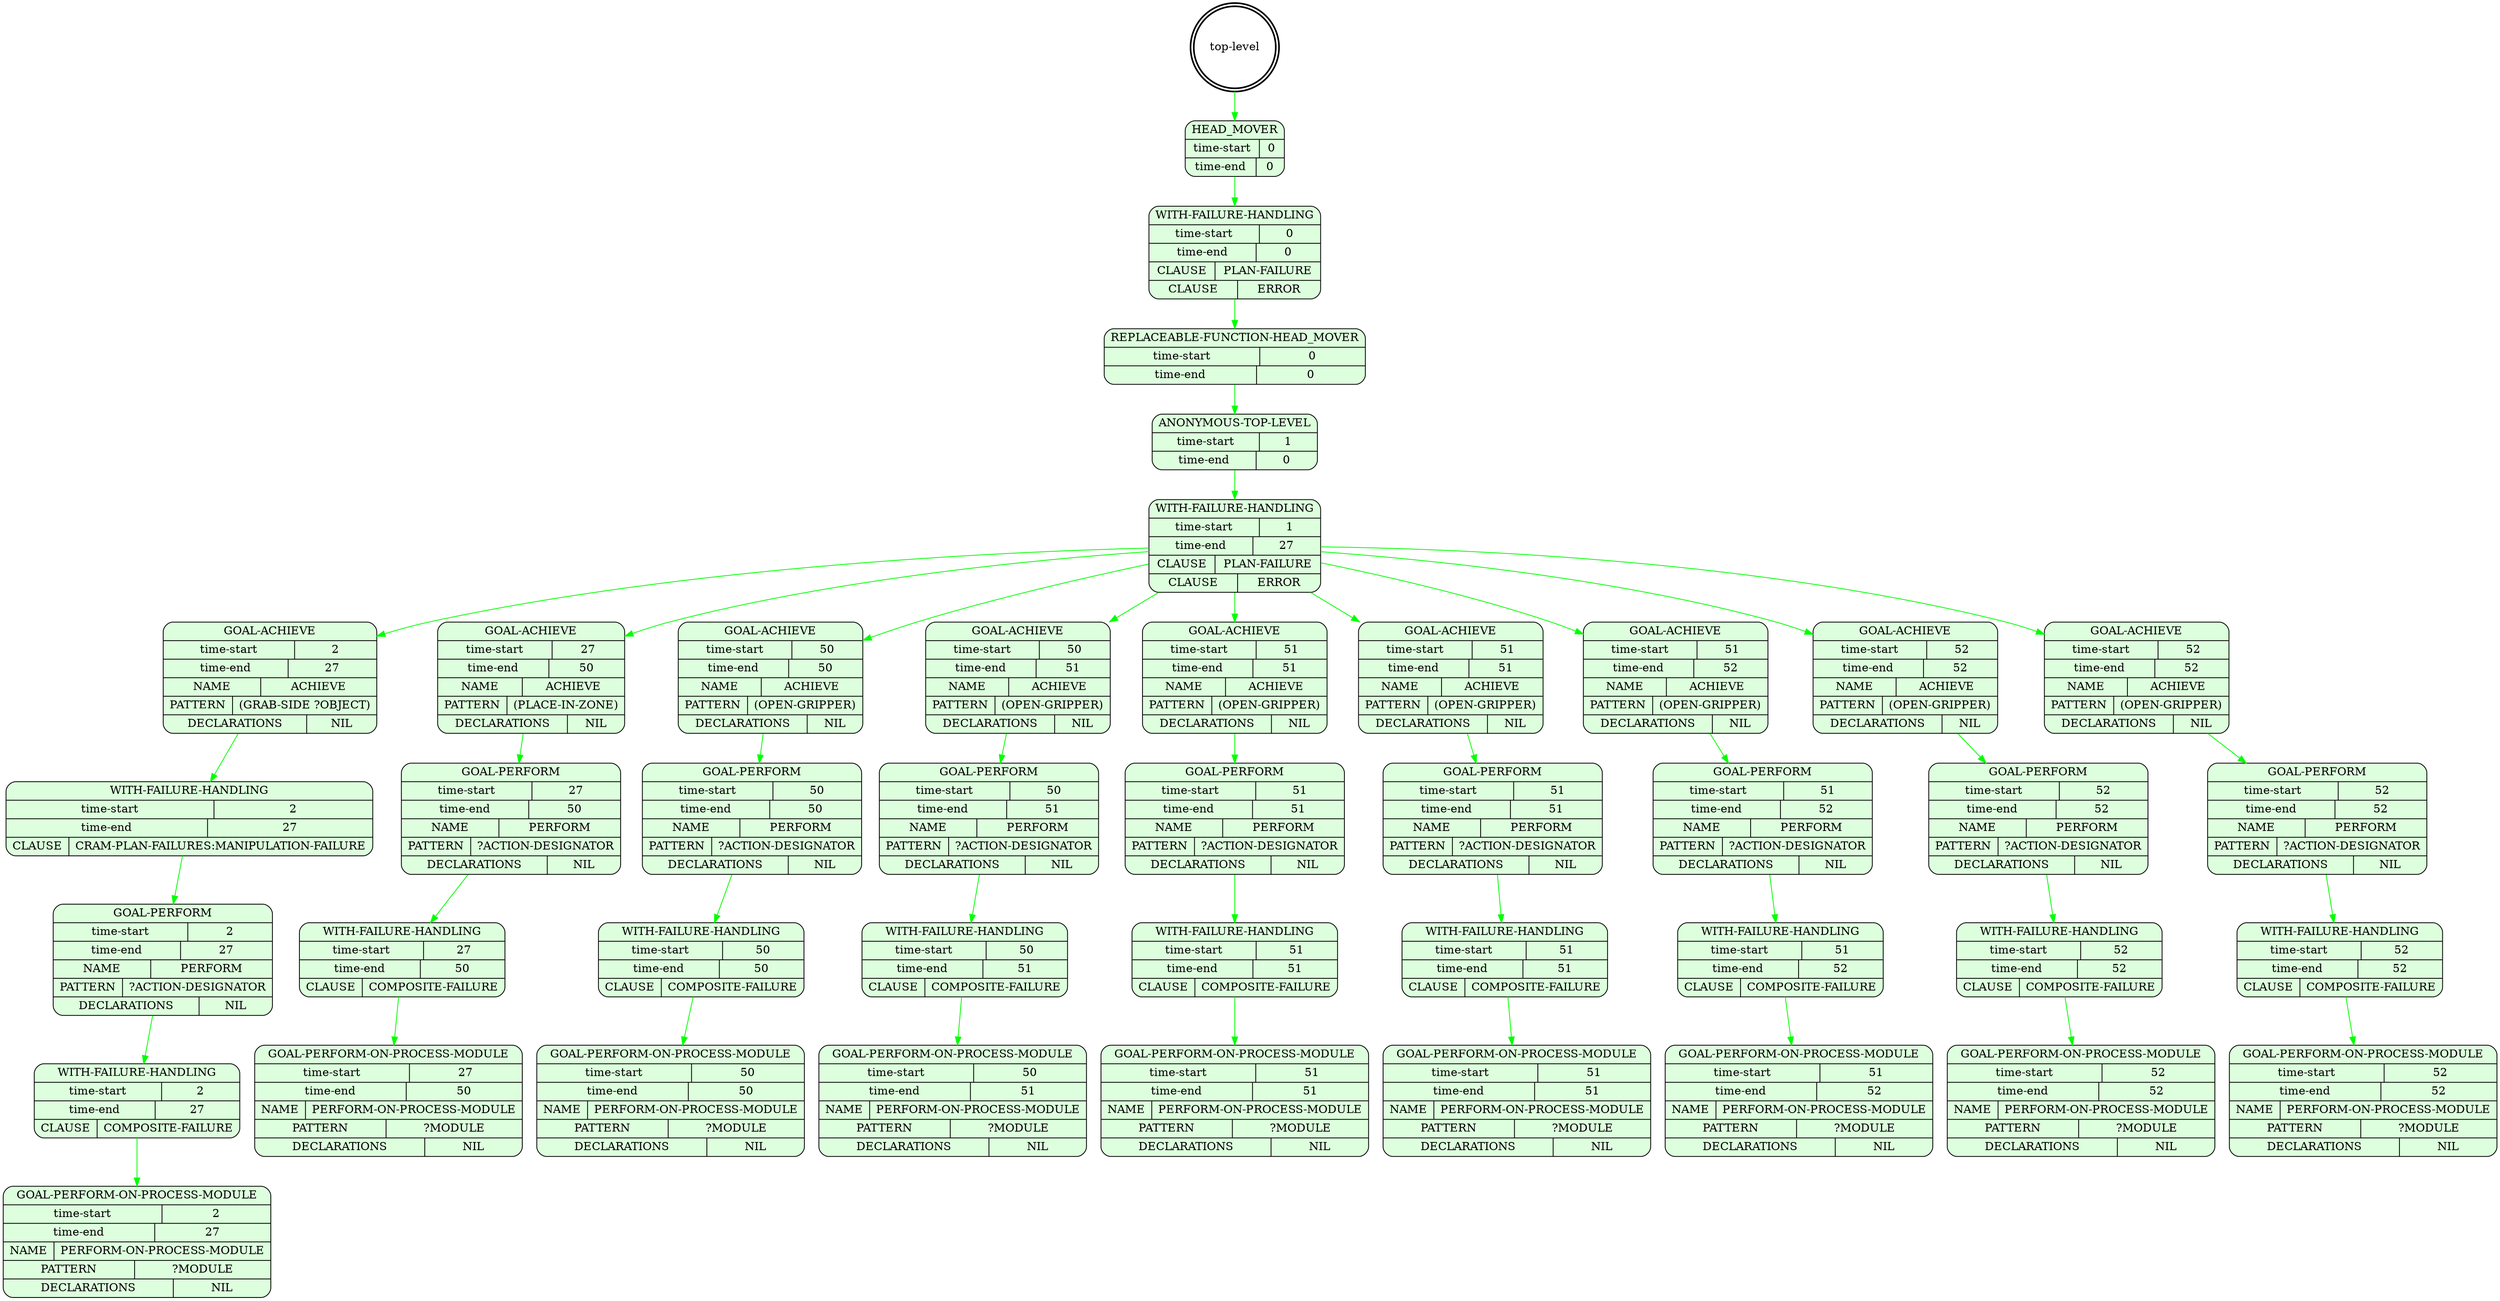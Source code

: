 digraph plangraph_NxEMSV8O3y8ssfYu {
  node_VBWIz1YixnhJe4Rl [shape=doublecircle, style=bold, label="top-level"];

  node_kxoperhZ5JkvBvyO [shape=Mrecord, style=filled, fillcolor="#ddffdd", label="{HEAD_MOVER|{time-start | 0}|{time-end | 0}}"];
  edge [color="green", label=""];
  node_VBWIz1YixnhJe4Rl -> node_kxoperhZ5JkvBvyO;

  node_Ga4oNgNEAdwHInco [shape=Mrecord, style=filled, fillcolor="#ddffdd", label="{WITH-FAILURE-HANDLING|{time-start | 0}|{time-end | 0}|{CLAUSE | PLAN-FAILURE}|{CLAUSE | ERROR}}"];
  edge [color="green", label=""];
  node_kxoperhZ5JkvBvyO -> node_Ga4oNgNEAdwHInco;

  node_TBGoya7FRKJyd5OS [shape=Mrecord, style=filled, fillcolor="#ddffdd", label="{REPLACEABLE-FUNCTION-HEAD_MOVER|{time-start | 0}|{time-end | 0}}"];
  edge [color="green", label=""];
  node_Ga4oNgNEAdwHInco -> node_TBGoya7FRKJyd5OS;

  node_4Z1jpYTKFT0iqnZQ [shape=Mrecord, style=filled, fillcolor="#ddffdd", label="{ANONYMOUS-TOP-LEVEL|{time-start | 1}|{time-end | 0}}"];
  edge [color="green", label=""];
  node_TBGoya7FRKJyd5OS -> node_4Z1jpYTKFT0iqnZQ;

  node_uY0F1IrZtMqKIXRM [shape=Mrecord, style=filled, fillcolor="#ddffdd", label="{WITH-FAILURE-HANDLING|{time-start | 1}|{time-end | 27}|{CLAUSE | PLAN-FAILURE}|{CLAUSE | ERROR}}"];
  edge [color="green", label=""];
  node_4Z1jpYTKFT0iqnZQ -> node_uY0F1IrZtMqKIXRM;

  node_9qZlOjEneiaf27xh [shape=Mrecord, style=filled, fillcolor="#ddffdd", label="{GOAL-ACHIEVE|{time-start | 2}|{time-end | 27}|{NAME | ACHIEVE}|{PATTERN | (GRAB-SIDE ?OBJECT)}|{DECLARATIONS | NIL}}"];
  edge [color="green", label=""];
  node_uY0F1IrZtMqKIXRM -> node_9qZlOjEneiaf27xh;

  node_PlJYd5SuE0MpC7tV [shape=Mrecord, style=filled, fillcolor="#ddffdd", label="{WITH-FAILURE-HANDLING|{time-start | 2}|{time-end | 27}|{CLAUSE | CRAM-PLAN-FAILURES:MANIPULATION-FAILURE}}"];
  edge [color="green", label=""];
  node_9qZlOjEneiaf27xh -> node_PlJYd5SuE0MpC7tV;

  node_e8FFA1HTkAXkwotl [shape=Mrecord, style=filled, fillcolor="#ddffdd", label="{GOAL-PERFORM|{time-start | 2}|{time-end | 27}|{NAME | PERFORM}|{PATTERN | ?ACTION-DESIGNATOR}|{DECLARATIONS | NIL}}"];
  edge [color="green", label=""];
  node_PlJYd5SuE0MpC7tV -> node_e8FFA1HTkAXkwotl;

  node_IBycr5Zd1pQTCTm0 [shape=Mrecord, style=filled, fillcolor="#ddffdd", label="{WITH-FAILURE-HANDLING|{time-start | 2}|{time-end | 27}|{CLAUSE | COMPOSITE-FAILURE}}"];
  edge [color="green", label=""];
  node_e8FFA1HTkAXkwotl -> node_IBycr5Zd1pQTCTm0;

  node_fR6AbbzF5EAkHUjV [shape=Mrecord, style=filled, fillcolor="#ddffdd", label="{GOAL-PERFORM-ON-PROCESS-MODULE|{time-start | 2}|{time-end | 27}|{NAME | PERFORM-ON-PROCESS-MODULE}|{PATTERN | ?MODULE}|{DECLARATIONS | NIL}}"];
  edge [color="green", label=""];
  node_IBycr5Zd1pQTCTm0 -> node_fR6AbbzF5EAkHUjV;

  node_pTuZDmP0uwbJGEZs [shape=Mrecord, style=filled, fillcolor="#ddffdd", label="{GOAL-ACHIEVE|{time-start | 27}|{time-end | 50}|{NAME | ACHIEVE}|{PATTERN | (PLACE-IN-ZONE)}|{DECLARATIONS | NIL}}"];
  edge [color="green", label=""];
  node_uY0F1IrZtMqKIXRM -> node_pTuZDmP0uwbJGEZs;

  node_4aYZ7lvOycX5raUS [shape=Mrecord, style=filled, fillcolor="#ddffdd", label="{GOAL-PERFORM|{time-start | 27}|{time-end | 50}|{NAME | PERFORM}|{PATTERN | ?ACTION-DESIGNATOR}|{DECLARATIONS | NIL}}"];
  edge [color="green", label=""];
  node_pTuZDmP0uwbJGEZs -> node_4aYZ7lvOycX5raUS;

  node_EP1C4RVSYIqM8pd2 [shape=Mrecord, style=filled, fillcolor="#ddffdd", label="{WITH-FAILURE-HANDLING|{time-start | 27}|{time-end | 50}|{CLAUSE | COMPOSITE-FAILURE}}"];
  edge [color="green", label=""];
  node_4aYZ7lvOycX5raUS -> node_EP1C4RVSYIqM8pd2;

  node_5JFN3Aj9mbPFCTs4 [shape=Mrecord, style=filled, fillcolor="#ddffdd", label="{GOAL-PERFORM-ON-PROCESS-MODULE|{time-start | 27}|{time-end | 50}|{NAME | PERFORM-ON-PROCESS-MODULE}|{PATTERN | ?MODULE}|{DECLARATIONS | NIL}}"];
  edge [color="green", label=""];
  node_EP1C4RVSYIqM8pd2 -> node_5JFN3Aj9mbPFCTs4;

  node_lf8bkRzKsNqFlY5L [shape=Mrecord, style=filled, fillcolor="#ddffdd", label="{GOAL-ACHIEVE|{time-start | 50}|{time-end | 50}|{NAME | ACHIEVE}|{PATTERN | (OPEN-GRIPPER)}|{DECLARATIONS | NIL}}"];
  edge [color="green", label=""];
  node_uY0F1IrZtMqKIXRM -> node_lf8bkRzKsNqFlY5L;

  node_0t98Wn8LmZirQVvt [shape=Mrecord, style=filled, fillcolor="#ddffdd", label="{GOAL-PERFORM|{time-start | 50}|{time-end | 50}|{NAME | PERFORM}|{PATTERN | ?ACTION-DESIGNATOR}|{DECLARATIONS | NIL}}"];
  edge [color="green", label=""];
  node_lf8bkRzKsNqFlY5L -> node_0t98Wn8LmZirQVvt;

  node_vrwBoJYALkI3Ibkp [shape=Mrecord, style=filled, fillcolor="#ddffdd", label="{WITH-FAILURE-HANDLING|{time-start | 50}|{time-end | 50}|{CLAUSE | COMPOSITE-FAILURE}}"];
  edge [color="green", label=""];
  node_0t98Wn8LmZirQVvt -> node_vrwBoJYALkI3Ibkp;

  node_GhzXRtJJKXoWBgDE [shape=Mrecord, style=filled, fillcolor="#ddffdd", label="{GOAL-PERFORM-ON-PROCESS-MODULE|{time-start | 50}|{time-end | 50}|{NAME | PERFORM-ON-PROCESS-MODULE}|{PATTERN | ?MODULE}|{DECLARATIONS | NIL}}"];
  edge [color="green", label=""];
  node_vrwBoJYALkI3Ibkp -> node_GhzXRtJJKXoWBgDE;

  node_nQeB58i5xFaVaDEQ [shape=Mrecord, style=filled, fillcolor="#ddffdd", label="{GOAL-ACHIEVE|{time-start | 50}|{time-end | 51}|{NAME | ACHIEVE}|{PATTERN | (OPEN-GRIPPER)}|{DECLARATIONS | NIL}}"];
  edge [color="green", label=""];
  node_uY0F1IrZtMqKIXRM -> node_nQeB58i5xFaVaDEQ;

  node_kZdpKrGAwXKwEQmS [shape=Mrecord, style=filled, fillcolor="#ddffdd", label="{GOAL-PERFORM|{time-start | 50}|{time-end | 51}|{NAME | PERFORM}|{PATTERN | ?ACTION-DESIGNATOR}|{DECLARATIONS | NIL}}"];
  edge [color="green", label=""];
  node_nQeB58i5xFaVaDEQ -> node_kZdpKrGAwXKwEQmS;

  node_2hUE5zpy9LCgc4KQ [shape=Mrecord, style=filled, fillcolor="#ddffdd", label="{WITH-FAILURE-HANDLING|{time-start | 50}|{time-end | 51}|{CLAUSE | COMPOSITE-FAILURE}}"];
  edge [color="green", label=""];
  node_kZdpKrGAwXKwEQmS -> node_2hUE5zpy9LCgc4KQ;

  node_AcixvnJd857lZFSk [shape=Mrecord, style=filled, fillcolor="#ddffdd", label="{GOAL-PERFORM-ON-PROCESS-MODULE|{time-start | 50}|{time-end | 51}|{NAME | PERFORM-ON-PROCESS-MODULE}|{PATTERN | ?MODULE}|{DECLARATIONS | NIL}}"];
  edge [color="green", label=""];
  node_2hUE5zpy9LCgc4KQ -> node_AcixvnJd857lZFSk;

  node_8TzuLWK5EB6KYb1K [shape=Mrecord, style=filled, fillcolor="#ddffdd", label="{GOAL-ACHIEVE|{time-start | 51}|{time-end | 51}|{NAME | ACHIEVE}|{PATTERN | (OPEN-GRIPPER)}|{DECLARATIONS | NIL}}"];
  edge [color="green", label=""];
  node_uY0F1IrZtMqKIXRM -> node_8TzuLWK5EB6KYb1K;

  node_BhBDYpJ7onNf9n9c [shape=Mrecord, style=filled, fillcolor="#ddffdd", label="{GOAL-PERFORM|{time-start | 51}|{time-end | 51}|{NAME | PERFORM}|{PATTERN | ?ACTION-DESIGNATOR}|{DECLARATIONS | NIL}}"];
  edge [color="green", label=""];
  node_8TzuLWK5EB6KYb1K -> node_BhBDYpJ7onNf9n9c;

  node_7fCLMNch3aslYt99 [shape=Mrecord, style=filled, fillcolor="#ddffdd", label="{WITH-FAILURE-HANDLING|{time-start | 51}|{time-end | 51}|{CLAUSE | COMPOSITE-FAILURE}}"];
  edge [color="green", label=""];
  node_BhBDYpJ7onNf9n9c -> node_7fCLMNch3aslYt99;

  node_cDynyqv5Bne1dTZB [shape=Mrecord, style=filled, fillcolor="#ddffdd", label="{GOAL-PERFORM-ON-PROCESS-MODULE|{time-start | 51}|{time-end | 51}|{NAME | PERFORM-ON-PROCESS-MODULE}|{PATTERN | ?MODULE}|{DECLARATIONS | NIL}}"];
  edge [color="green", label=""];
  node_7fCLMNch3aslYt99 -> node_cDynyqv5Bne1dTZB;

  node_cH77BILST05gZzCa [shape=Mrecord, style=filled, fillcolor="#ddffdd", label="{GOAL-ACHIEVE|{time-start | 51}|{time-end | 51}|{NAME | ACHIEVE}|{PATTERN | (OPEN-GRIPPER)}|{DECLARATIONS | NIL}}"];
  edge [color="green", label=""];
  node_uY0F1IrZtMqKIXRM -> node_cH77BILST05gZzCa;

  node_yPAjJNh5FbldzaLR [shape=Mrecord, style=filled, fillcolor="#ddffdd", label="{GOAL-PERFORM|{time-start | 51}|{time-end | 51}|{NAME | PERFORM}|{PATTERN | ?ACTION-DESIGNATOR}|{DECLARATIONS | NIL}}"];
  edge [color="green", label=""];
  node_cH77BILST05gZzCa -> node_yPAjJNh5FbldzaLR;

  node_GMnR2XvOPtaG2VBb [shape=Mrecord, style=filled, fillcolor="#ddffdd", label="{WITH-FAILURE-HANDLING|{time-start | 51}|{time-end | 51}|{CLAUSE | COMPOSITE-FAILURE}}"];
  edge [color="green", label=""];
  node_yPAjJNh5FbldzaLR -> node_GMnR2XvOPtaG2VBb;

  node_xRQzeWXDcJ9FSBvd [shape=Mrecord, style=filled, fillcolor="#ddffdd", label="{GOAL-PERFORM-ON-PROCESS-MODULE|{time-start | 51}|{time-end | 51}|{NAME | PERFORM-ON-PROCESS-MODULE}|{PATTERN | ?MODULE}|{DECLARATIONS | NIL}}"];
  edge [color="green", label=""];
  node_GMnR2XvOPtaG2VBb -> node_xRQzeWXDcJ9FSBvd;

  node_bHqJrWt1Pekevfms [shape=Mrecord, style=filled, fillcolor="#ddffdd", label="{GOAL-ACHIEVE|{time-start | 51}|{time-end | 52}|{NAME | ACHIEVE}|{PATTERN | (OPEN-GRIPPER)}|{DECLARATIONS | NIL}}"];
  edge [color="green", label=""];
  node_uY0F1IrZtMqKIXRM -> node_bHqJrWt1Pekevfms;

  node_gyAFW1YQGhZ32pbj [shape=Mrecord, style=filled, fillcolor="#ddffdd", label="{GOAL-PERFORM|{time-start | 51}|{time-end | 52}|{NAME | PERFORM}|{PATTERN | ?ACTION-DESIGNATOR}|{DECLARATIONS | NIL}}"];
  edge [color="green", label=""];
  node_bHqJrWt1Pekevfms -> node_gyAFW1YQGhZ32pbj;

  node_ZymhxbNdPSzuGt3q [shape=Mrecord, style=filled, fillcolor="#ddffdd", label="{WITH-FAILURE-HANDLING|{time-start | 51}|{time-end | 52}|{CLAUSE | COMPOSITE-FAILURE}}"];
  edge [color="green", label=""];
  node_gyAFW1YQGhZ32pbj -> node_ZymhxbNdPSzuGt3q;

  node_Vh6FkuNMqhN8BEF5 [shape=Mrecord, style=filled, fillcolor="#ddffdd", label="{GOAL-PERFORM-ON-PROCESS-MODULE|{time-start | 51}|{time-end | 52}|{NAME | PERFORM-ON-PROCESS-MODULE}|{PATTERN | ?MODULE}|{DECLARATIONS | NIL}}"];
  edge [color="green", label=""];
  node_ZymhxbNdPSzuGt3q -> node_Vh6FkuNMqhN8BEF5;

  node_gToPAxhv5sRd2Cm0 [shape=Mrecord, style=filled, fillcolor="#ddffdd", label="{GOAL-ACHIEVE|{time-start | 52}|{time-end | 52}|{NAME | ACHIEVE}|{PATTERN | (OPEN-GRIPPER)}|{DECLARATIONS | NIL}}"];
  edge [color="green", label=""];
  node_uY0F1IrZtMqKIXRM -> node_gToPAxhv5sRd2Cm0;

  node_CTXd32kezsdNEN1X [shape=Mrecord, style=filled, fillcolor="#ddffdd", label="{GOAL-PERFORM|{time-start | 52}|{time-end | 52}|{NAME | PERFORM}|{PATTERN | ?ACTION-DESIGNATOR}|{DECLARATIONS | NIL}}"];
  edge [color="green", label=""];
  node_gToPAxhv5sRd2Cm0 -> node_CTXd32kezsdNEN1X;

  node_1ZdFTj7JMPoTYF60 [shape=Mrecord, style=filled, fillcolor="#ddffdd", label="{WITH-FAILURE-HANDLING|{time-start | 52}|{time-end | 52}|{CLAUSE | COMPOSITE-FAILURE}}"];
  edge [color="green", label=""];
  node_CTXd32kezsdNEN1X -> node_1ZdFTj7JMPoTYF60;

  node_7DPn3iTw04aWfbaw [shape=Mrecord, style=filled, fillcolor="#ddffdd", label="{GOAL-PERFORM-ON-PROCESS-MODULE|{time-start | 52}|{time-end | 52}|{NAME | PERFORM-ON-PROCESS-MODULE}|{PATTERN | ?MODULE}|{DECLARATIONS | NIL}}"];
  edge [color="green", label=""];
  node_1ZdFTj7JMPoTYF60 -> node_7DPn3iTw04aWfbaw;

  node_9GcksJRLLWsRgIVN [shape=Mrecord, style=filled, fillcolor="#ddffdd", label="{GOAL-ACHIEVE|{time-start | 52}|{time-end | 52}|{NAME | ACHIEVE}|{PATTERN | (OPEN-GRIPPER)}|{DECLARATIONS | NIL}}"];
  edge [color="green", label=""];
  node_uY0F1IrZtMqKIXRM -> node_9GcksJRLLWsRgIVN;

  node_jLWjXnf0TMJSec6Q [shape=Mrecord, style=filled, fillcolor="#ddffdd", label="{GOAL-PERFORM|{time-start | 52}|{time-end | 52}|{NAME | PERFORM}|{PATTERN | ?ACTION-DESIGNATOR}|{DECLARATIONS | NIL}}"];
  edge [color="green", label=""];
  node_9GcksJRLLWsRgIVN -> node_jLWjXnf0TMJSec6Q;

  node_Mmty9cWwy8TsceYL [shape=Mrecord, style=filled, fillcolor="#ddffdd", label="{WITH-FAILURE-HANDLING|{time-start | 52}|{time-end | 52}|{CLAUSE | COMPOSITE-FAILURE}}"];
  edge [color="green", label=""];
  node_jLWjXnf0TMJSec6Q -> node_Mmty9cWwy8TsceYL;

  node_GxVsnNoZAb7zAiKw [shape=Mrecord, style=filled, fillcolor="#ddffdd", label="{GOAL-PERFORM-ON-PROCESS-MODULE|{time-start | 52}|{time-end | 52}|{NAME | PERFORM-ON-PROCESS-MODULE}|{PATTERN | ?MODULE}|{DECLARATIONS | NIL}}"];
  edge [color="green", label=""];
  node_Mmty9cWwy8TsceYL -> node_GxVsnNoZAb7zAiKw;
}
